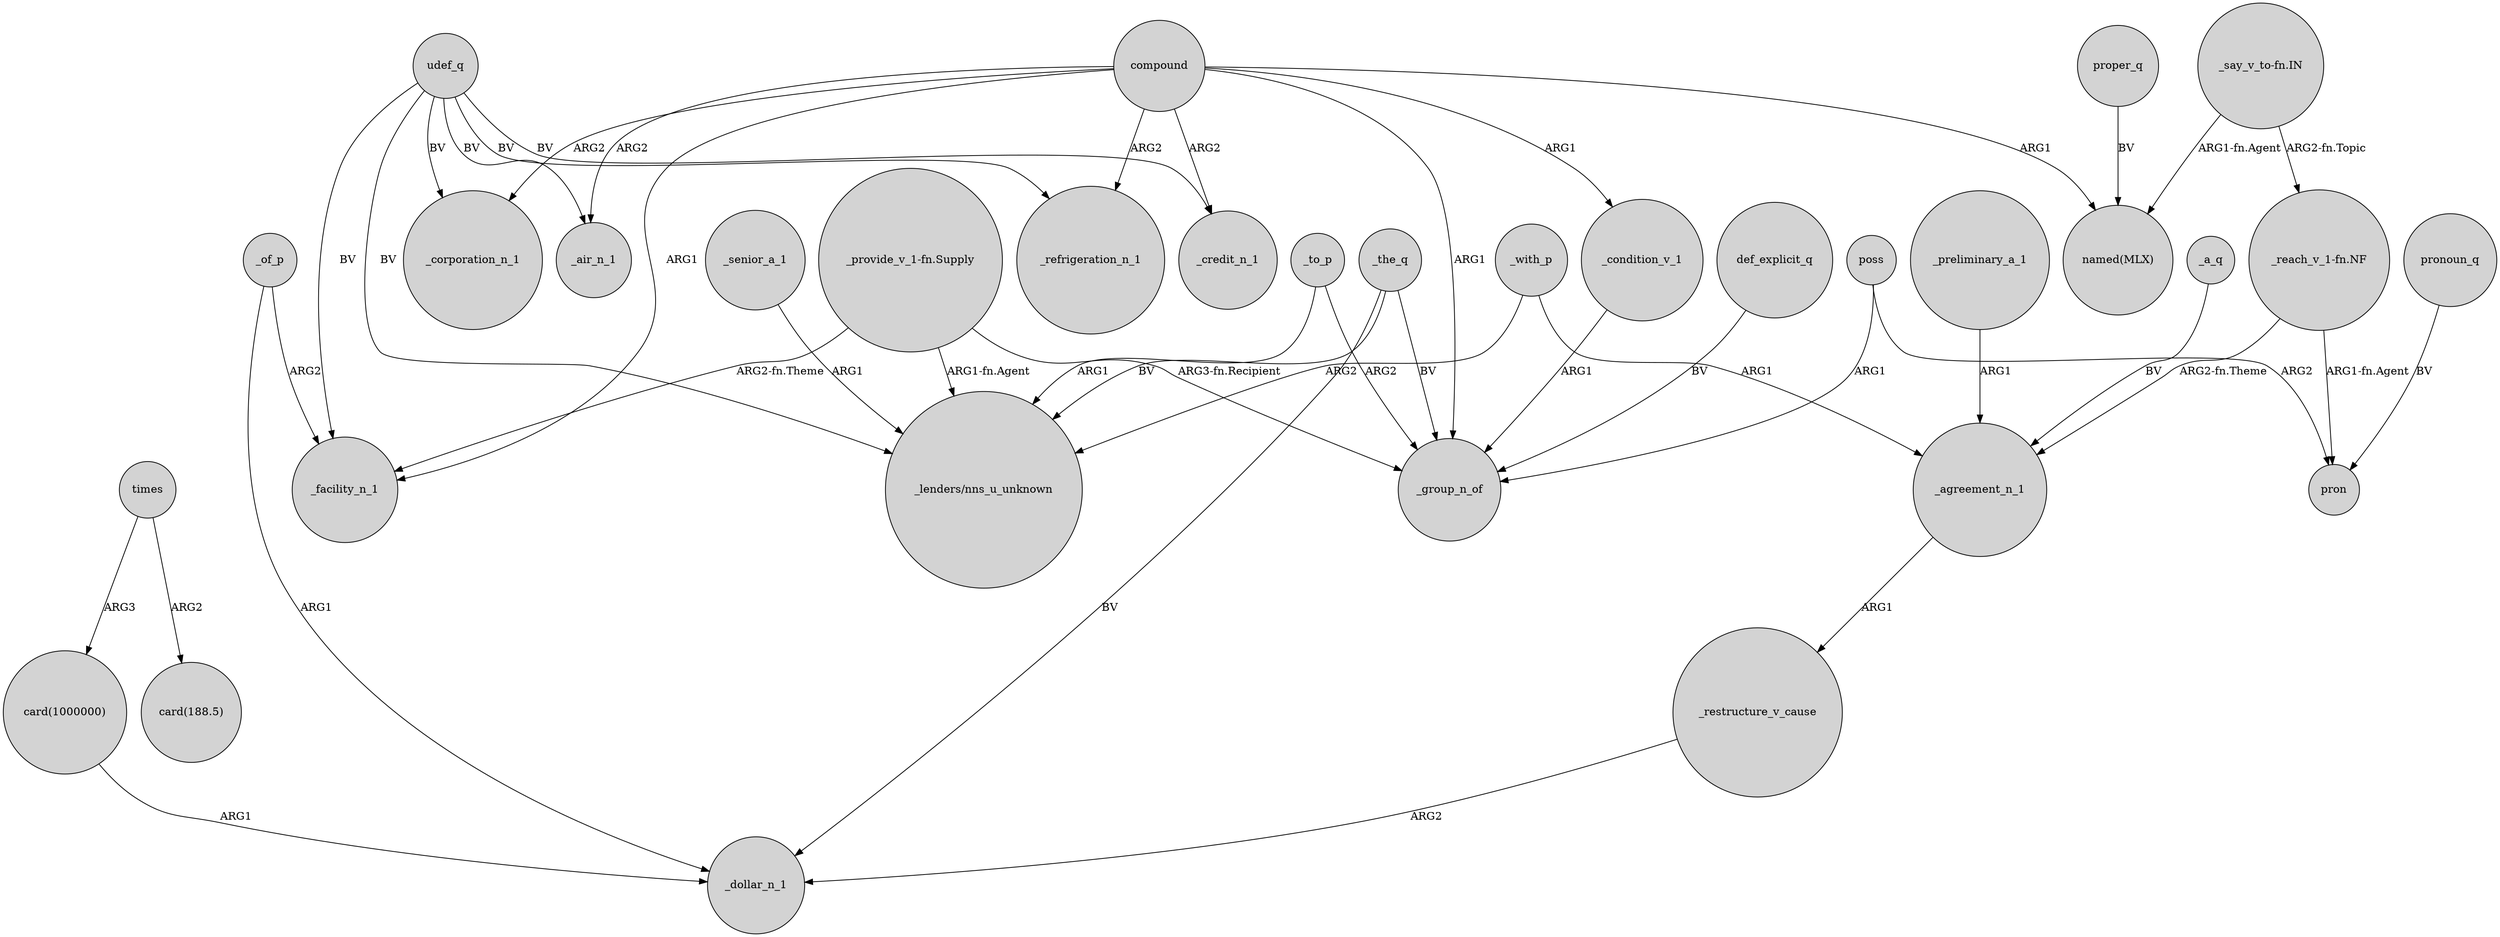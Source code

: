 digraph {
	node [shape=circle style=filled]
	_restructure_v_cause -> _dollar_n_1 [label=ARG2]
	_senior_a_1 -> "_lenders/nns_u_unknown" [label=ARG1]
	udef_q -> _air_n_1 [label=BV]
	"card(1000000)" -> _dollar_n_1 [label=ARG1]
	udef_q -> _facility_n_1 [label=BV]
	_to_p -> "_lenders/nns_u_unknown" [label=ARG1]
	"_provide_v_1-fn.Supply" -> _group_n_of [label="ARG3-fn.Recipient"]
	poss -> pron [label=ARG2]
	udef_q -> _credit_n_1 [label=BV]
	times -> "card(188.5)" [label=ARG2]
	def_explicit_q -> _group_n_of [label=BV]
	_of_p -> _dollar_n_1 [label=ARG1]
	compound -> _credit_n_1 [label=ARG2]
	udef_q -> "_lenders/nns_u_unknown" [label=BV]
	compound -> _corporation_n_1 [label=ARG2]
	_the_q -> _dollar_n_1 [label=BV]
	poss -> _group_n_of [label=ARG1]
	_the_q -> _group_n_of [label=BV]
	udef_q -> _refrigeration_n_1 [label=BV]
	compound -> _condition_v_1 [label=ARG1]
	"_say_v_to-fn.IN" -> "named(MLX)" [label="ARG1-fn.Agent"]
	pronoun_q -> pron [label=BV]
	proper_q -> "named(MLX)" [label=BV]
	udef_q -> _corporation_n_1 [label=BV]
	_to_p -> _group_n_of [label=ARG2]
	_of_p -> _facility_n_1 [label=ARG2]
	times -> "card(1000000)" [label=ARG3]
	_a_q -> _agreement_n_1 [label=BV]
	_preliminary_a_1 -> _agreement_n_1 [label=ARG1]
	compound -> "named(MLX)" [label=ARG1]
	"_provide_v_1-fn.Supply" -> _facility_n_1 [label="ARG2-fn.Theme"]
	"_reach_v_1-fn.NF" -> pron [label="ARG1-fn.Agent"]
	compound -> _air_n_1 [label=ARG2]
	compound -> _facility_n_1 [label=ARG1]
	_with_p -> _agreement_n_1 [label=ARG1]
	"_say_v_to-fn.IN" -> "_reach_v_1-fn.NF" [label="ARG2-fn.Topic"]
	_condition_v_1 -> _group_n_of [label=ARG1]
	_the_q -> "_lenders/nns_u_unknown" [label=BV]
	_agreement_n_1 -> _restructure_v_cause [label=ARG1]
	"_provide_v_1-fn.Supply" -> "_lenders/nns_u_unknown" [label="ARG1-fn.Agent"]
	compound -> _group_n_of [label=ARG1]
	"_reach_v_1-fn.NF" -> _agreement_n_1 [label="ARG2-fn.Theme"]
	compound -> _refrigeration_n_1 [label=ARG2]
	_with_p -> "_lenders/nns_u_unknown" [label=ARG2]
}
